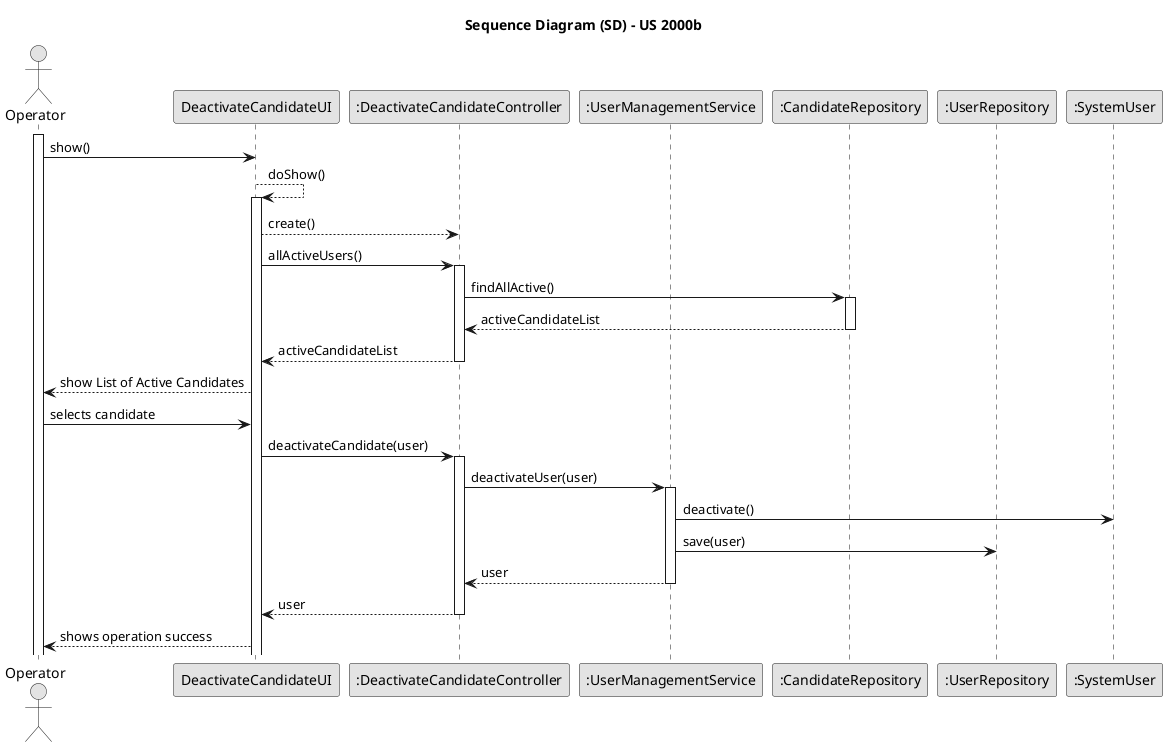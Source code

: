 @startuml
skinparam monochrome true
skinparam packageStyle rectangle
skinparam shadowing false

title Sequence Diagram (SD) - US 2000b



actor "Operator" as User
participant "DeactivateCandidateUI" as UI
participant ":DeactivateCandidateController" as Controller
participant ":UserManagementService" as Service


participant ":CandidateRepository" as CanRep
participant ":UserRepository" as UsRep
participant ":SystemUser" as SysUs


activate User

    User -> UI : show()


        UI --> UI : doShow()
    activate UI

    UI --> Controller : create()

    UI -> Controller : allActiveUsers()
    activate Controller

    Controller -> CanRep : findAllActive()
    activate CanRep

    CanRep --> Controller : activeCandidateList
    deactivate CanRep

    Controller --> UI : activeCandidateList
    deactivate Controller

    UI --> User : show List of Active Candidates

    User -> UI : selects candidate

    UI -> Controller : deactivateCandidate(user)
    activate Controller

    Controller -> Service : deactivateUser(user)
    activate Service

    Service -> SysUs : deactivate()

    Service -> UsRep : save(user)

    Service --> Controller : user
    deactivate Service

    Controller --> UI : user
    deactivate Controller

    UI --> User : shows operation success

@enduml